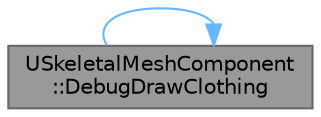 digraph "USkeletalMeshComponent::DebugDrawClothing"
{
 // INTERACTIVE_SVG=YES
 // LATEX_PDF_SIZE
  bgcolor="transparent";
  edge [fontname=Helvetica,fontsize=10,labelfontname=Helvetica,labelfontsize=10];
  node [fontname=Helvetica,fontsize=10,shape=box,height=0.2,width=0.4];
  rankdir="LR";
  Node1 [id="Node000001",label="USkeletalMeshComponent\l::DebugDrawClothing",height=0.2,width=0.4,color="gray40", fillcolor="grey60", style="filled", fontcolor="black",tooltip="Draw the currently clothing state, using the editor extender interface."];
  Node1 -> Node1 [id="edge1_Node000001_Node000001",color="steelblue1",style="solid",tooltip=" "];
}
